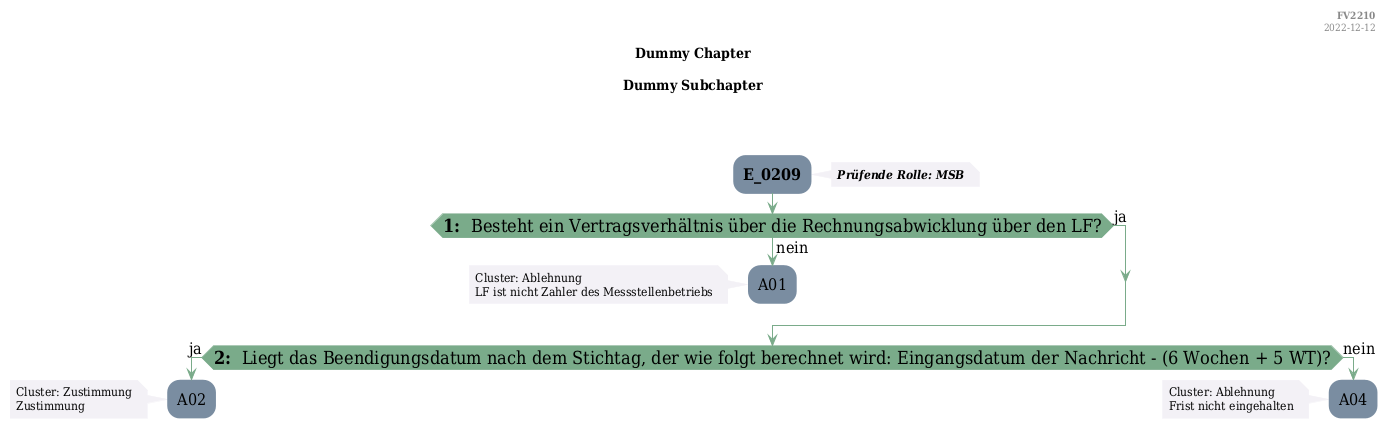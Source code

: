 @startuml
skinparam Shadowing false
skinparam NoteBorderColor #f3f1f6
skinparam NoteBackgroundColor #f3f1f6
skinparam NoteFontSize 12
skinparam ActivityBorderColor none
skinparam ActivityBackgroundColor #7a8da1
skinparam ActivityFontSize 16
skinparam ArrowColor #7aab8a
skinparam ArrowFontSize 16
skinparam ActivityDiamondBackgroundColor #7aab8a
skinparam ActivityDiamondBorderColor #7aab8a
skinparam ActivityDiamondFontSize 18
skinparam defaultFontName DejaVu Serif Condensed
skinparam ActivityEndColor #669580

header
<b>FV2210
2022-12-12
endheader

title
Dummy Chapter

Dummy Subchapter



end title
:<b>E_0209</b>;
note right
<b><i>Prüfende Rolle: MSB
end note

if (<b>1: </b> Besteht ein Vertragsverhältnis über die Rechnungsabwicklung über den LF?) then (ja)
else (nein)
    :A01;
    note left
        Cluster: Ablehnung
        LF ist nicht Zahler des Messstellenbetriebs
    endnote
    kill;
endif
if (<b>2: </b> Liegt das Beendigungsdatum nach dem Stichtag, der wie folgt berechnet wird: Eingangsdatum der Nachricht - (6 Wochen + 5 WT&#41;?) then (ja)
    :A02;
    note left
        Cluster: Zustimmung
        Zustimmung
    endnote
    kill;
else (nein)
    :A04;
    note left
        Cluster: Ablehnung
        Frist nicht eingehalten
    endnote
    kill;
endif

@enduml

